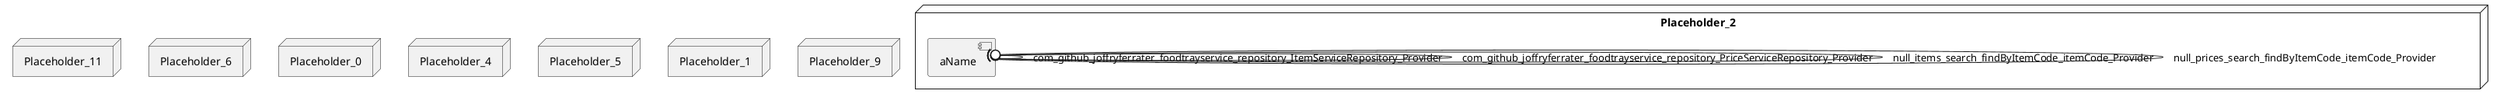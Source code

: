@startuml
skinparam fixCircleLabelOverlapping true
node Placeholder_2 {
[aName] [[jferrater-tap-and-eat-microservices.system#_oDZTML8UEe6irMR8S4pbVA]]
}
node Placeholder_11 {
[aName] [[jferrater-tap-and-eat-microservices.system#_oDZTML8UEe6irMR8S4pbVA]]
}
node Placeholder_6 {
[aName] [[jferrater-tap-and-eat-microservices.system#_oDZTML8UEe6irMR8S4pbVA]]
}
node Placeholder_0 {
[aName] [[jferrater-tap-and-eat-microservices.system#_oDZTML8UEe6irMR8S4pbVA]]
}
node Placeholder_4 {
[aName] [[jferrater-tap-and-eat-microservices.system#_oDZTML8UEe6irMR8S4pbVA]]
}
node Placeholder_5 {
[aName] [[jferrater-tap-and-eat-microservices.system#_oDZTML8UEe6irMR8S4pbVA]]
}
node Placeholder_1 {
[aName] [[jferrater-tap-and-eat-microservices.system#_oDZTML8UEe6irMR8S4pbVA]]
}
node Placeholder_9 {
[aName] [[jferrater-tap-and-eat-microservices.system#_oDZTML8UEe6irMR8S4pbVA]]
}
[aName] -(0- [aName] : com_github_joffryferrater_foodtrayservice_repository_ItemServiceRepository_Provider
[aName] -(0- [aName] : com_github_joffryferrater_foodtrayservice_repository_PriceServiceRepository_Provider
[aName] -(0- [aName] : null_items_search_findByItemCode_itemCode_Provider
[aName] -(0- [aName] : null_prices_search_findByItemCode_itemCode_Provider

@enduml
